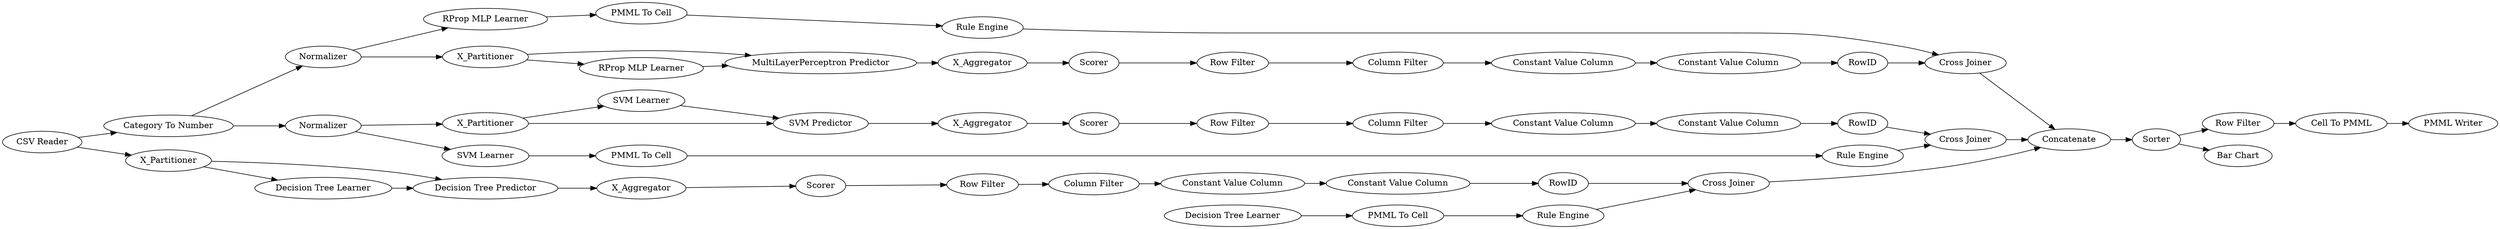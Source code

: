 digraph {
	"3211568243398217339_7" [label=X_Aggregator]
	"-3886578604011869872_34" [label="Rule Engine"]
	"3211568243398217339_38" [label="Cross Joiner"]
	"-197166051846785171_290" [label="Constant Value Column"]
	"3790294151647249162_290" [label="Constant Value Column"]
	"-9201526694714953712_7" [label=X_Aggregator]
	"7945861552193942763_60" [label=Concatenate]
	"-9201526694714953712_31" [label="SVM Learner"]
	"-3886578604011869872_33" [label="Decision Tree Learner"]
	"1190015695894439728_7" [label=X_Aggregator]
	"3211568243398217339_32" [label="Decision Tree Predictor"]
	"-7002386485603384935_34" [label="Rule Engine"]
	"1190015695894439728_39" [label=Normalizer]
	"-197166051846785171_293" [label=RowID]
	"-7002386485603384935_35" [label="RProp MLP Learner"]
	"1190015695894439728_32" [label="MultiLayerPerceptron Predictor"]
	"-9201526694714953712_32" [label="SVM Predictor"]
	"7945861552193942763_54" [label="Cell To PMML"]
	"-9201526694714953712_41" [label=Scorer]
	"3211568243398217339_39" [label=Scorer]
	"-197166051846785171_9" [label="Row Filter"]
	"-2799699177064237879_293" [label=RowID]
	"-2799699177064237879_290" [label="Constant Value Column"]
	"-9201526694714953712_39" [label="Cross Joiner"]
	"3790294151647249162_292" [label="Constant Value Column"]
	"1190015695894439728_2" [label=X_Partitioner]
	"1190015695894439728_31" [label="RProp MLP Learner"]
	"7945861552193942763_61" [label="PMML Writer"]
	"-7002386485603384935_22" [label="PMML To Cell"]
	"-5036161817836949608_34" [label="PMML To Cell"]
	"-2799699177064237879_292" [label="Constant Value Column"]
	"1190015695894439728_40" [label=Scorer]
	"-5036161817836949608_35" [label="Rule Engine"]
	"-9201526694714953712_40" [label=Normalizer]
	"7945861552193942763_53" [label="Row Filter"]
	"7945861552193942763_59" [label="Bar Chart"]
	"-197166051846785171_294" [label="Column Filter"]
	"7945861552193942763_58" [label="Category To Number"]
	"-3886578604011869872_28" [label="PMML To Cell"]
	"-197166051846785171_292" [label="Constant Value Column"]
	"3790294151647249162_294" [label="Column Filter"]
	"7945861552193942763_64" [label="CSV Reader"]
	"-2799699177064237879_9" [label="Row Filter"]
	"-9201526694714953712_2" [label=X_Partitioner]
	"3211568243398217339_2" [label=X_Partitioner]
	"1190015695894439728_38" [label="Cross Joiner"]
	"3790294151647249162_293" [label=RowID]
	"-5036161817836949608_33" [label="SVM Learner"]
	"3790294151647249162_9" [label="Row Filter"]
	"-2799699177064237879_294" [label="Column Filter"]
	"3211568243398217339_31" [label="Decision Tree Learner"]
	"7945861552193942763_52" [label=Sorter]
	"7945861552193942763_58" -> "1190015695894439728_39"
	"7945861552193942763_52" -> "7945861552193942763_53"
	"7945861552193942763_53" -> "7945861552193942763_54"
	"1190015695894439728_2" -> "1190015695894439728_32"
	"-197166051846785171_292" -> "-197166051846785171_293"
	"-197166051846785171_293" -> "-9201526694714953712_39"
	"-5036161817836949608_35" -> "-9201526694714953712_39"
	"7945861552193942763_64" -> "3211568243398217339_2"
	"3790294151647249162_294" -> "3790294151647249162_290"
	"3211568243398217339_2" -> "3211568243398217339_32"
	"-2799699177064237879_290" -> "-2799699177064237879_292"
	"-9201526694714953712_40" -> "-9201526694714953712_2"
	"-9201526694714953712_41" -> "-197166051846785171_9"
	"-9201526694714953712_39" -> "7945861552193942763_60"
	"-197166051846785171_290" -> "-197166051846785171_292"
	"-9201526694714953712_31" -> "-9201526694714953712_32"
	"1190015695894439728_39" -> "-7002386485603384935_35"
	"-5036161817836949608_33" -> "-5036161817836949608_34"
	"3211568243398217339_32" -> "3211568243398217339_7"
	"7945861552193942763_52" -> "7945861552193942763_59"
	"3790294151647249162_293" -> "3211568243398217339_38"
	"1190015695894439728_7" -> "1190015695894439728_40"
	"3790294151647249162_292" -> "3790294151647249162_293"
	"-9201526694714953712_32" -> "-9201526694714953712_7"
	"1190015695894439728_38" -> "7945861552193942763_60"
	"1190015695894439728_2" -> "1190015695894439728_31"
	"3211568243398217339_39" -> "3790294151647249162_9"
	"-7002386485603384935_35" -> "-7002386485603384935_22"
	"-9201526694714953712_2" -> "-9201526694714953712_31"
	"1190015695894439728_31" -> "1190015695894439728_32"
	"-197166051846785171_9" -> "-197166051846785171_294"
	"3211568243398217339_38" -> "7945861552193942763_60"
	"-197166051846785171_294" -> "-197166051846785171_290"
	"1190015695894439728_32" -> "1190015695894439728_7"
	"3211568243398217339_31" -> "3211568243398217339_32"
	"1190015695894439728_40" -> "-2799699177064237879_9"
	"-3886578604011869872_28" -> "-3886578604011869872_34"
	"-5036161817836949608_34" -> "-5036161817836949608_35"
	"-2799699177064237879_294" -> "-2799699177064237879_290"
	"-2799699177064237879_293" -> "1190015695894439728_38"
	"7945861552193942763_54" -> "7945861552193942763_61"
	"-3886578604011869872_34" -> "3211568243398217339_38"
	"-3886578604011869872_33" -> "-3886578604011869872_28"
	"7945861552193942763_64" -> "7945861552193942763_58"
	"-2799699177064237879_292" -> "-2799699177064237879_293"
	"-9201526694714953712_2" -> "-9201526694714953712_32"
	"-9201526694714953712_7" -> "-9201526694714953712_41"
	"-2799699177064237879_9" -> "-2799699177064237879_294"
	"1190015695894439728_39" -> "1190015695894439728_2"
	"-9201526694714953712_40" -> "-5036161817836949608_33"
	"3211568243398217339_2" -> "3211568243398217339_31"
	"-7002386485603384935_22" -> "-7002386485603384935_34"
	"-7002386485603384935_34" -> "1190015695894439728_38"
	"3790294151647249162_290" -> "3790294151647249162_292"
	"7945861552193942763_60" -> "7945861552193942763_52"
	"3211568243398217339_7" -> "3211568243398217339_39"
	"7945861552193942763_58" -> "-9201526694714953712_40"
	"3790294151647249162_9" -> "3790294151647249162_294"
	rankdir=LR
}
